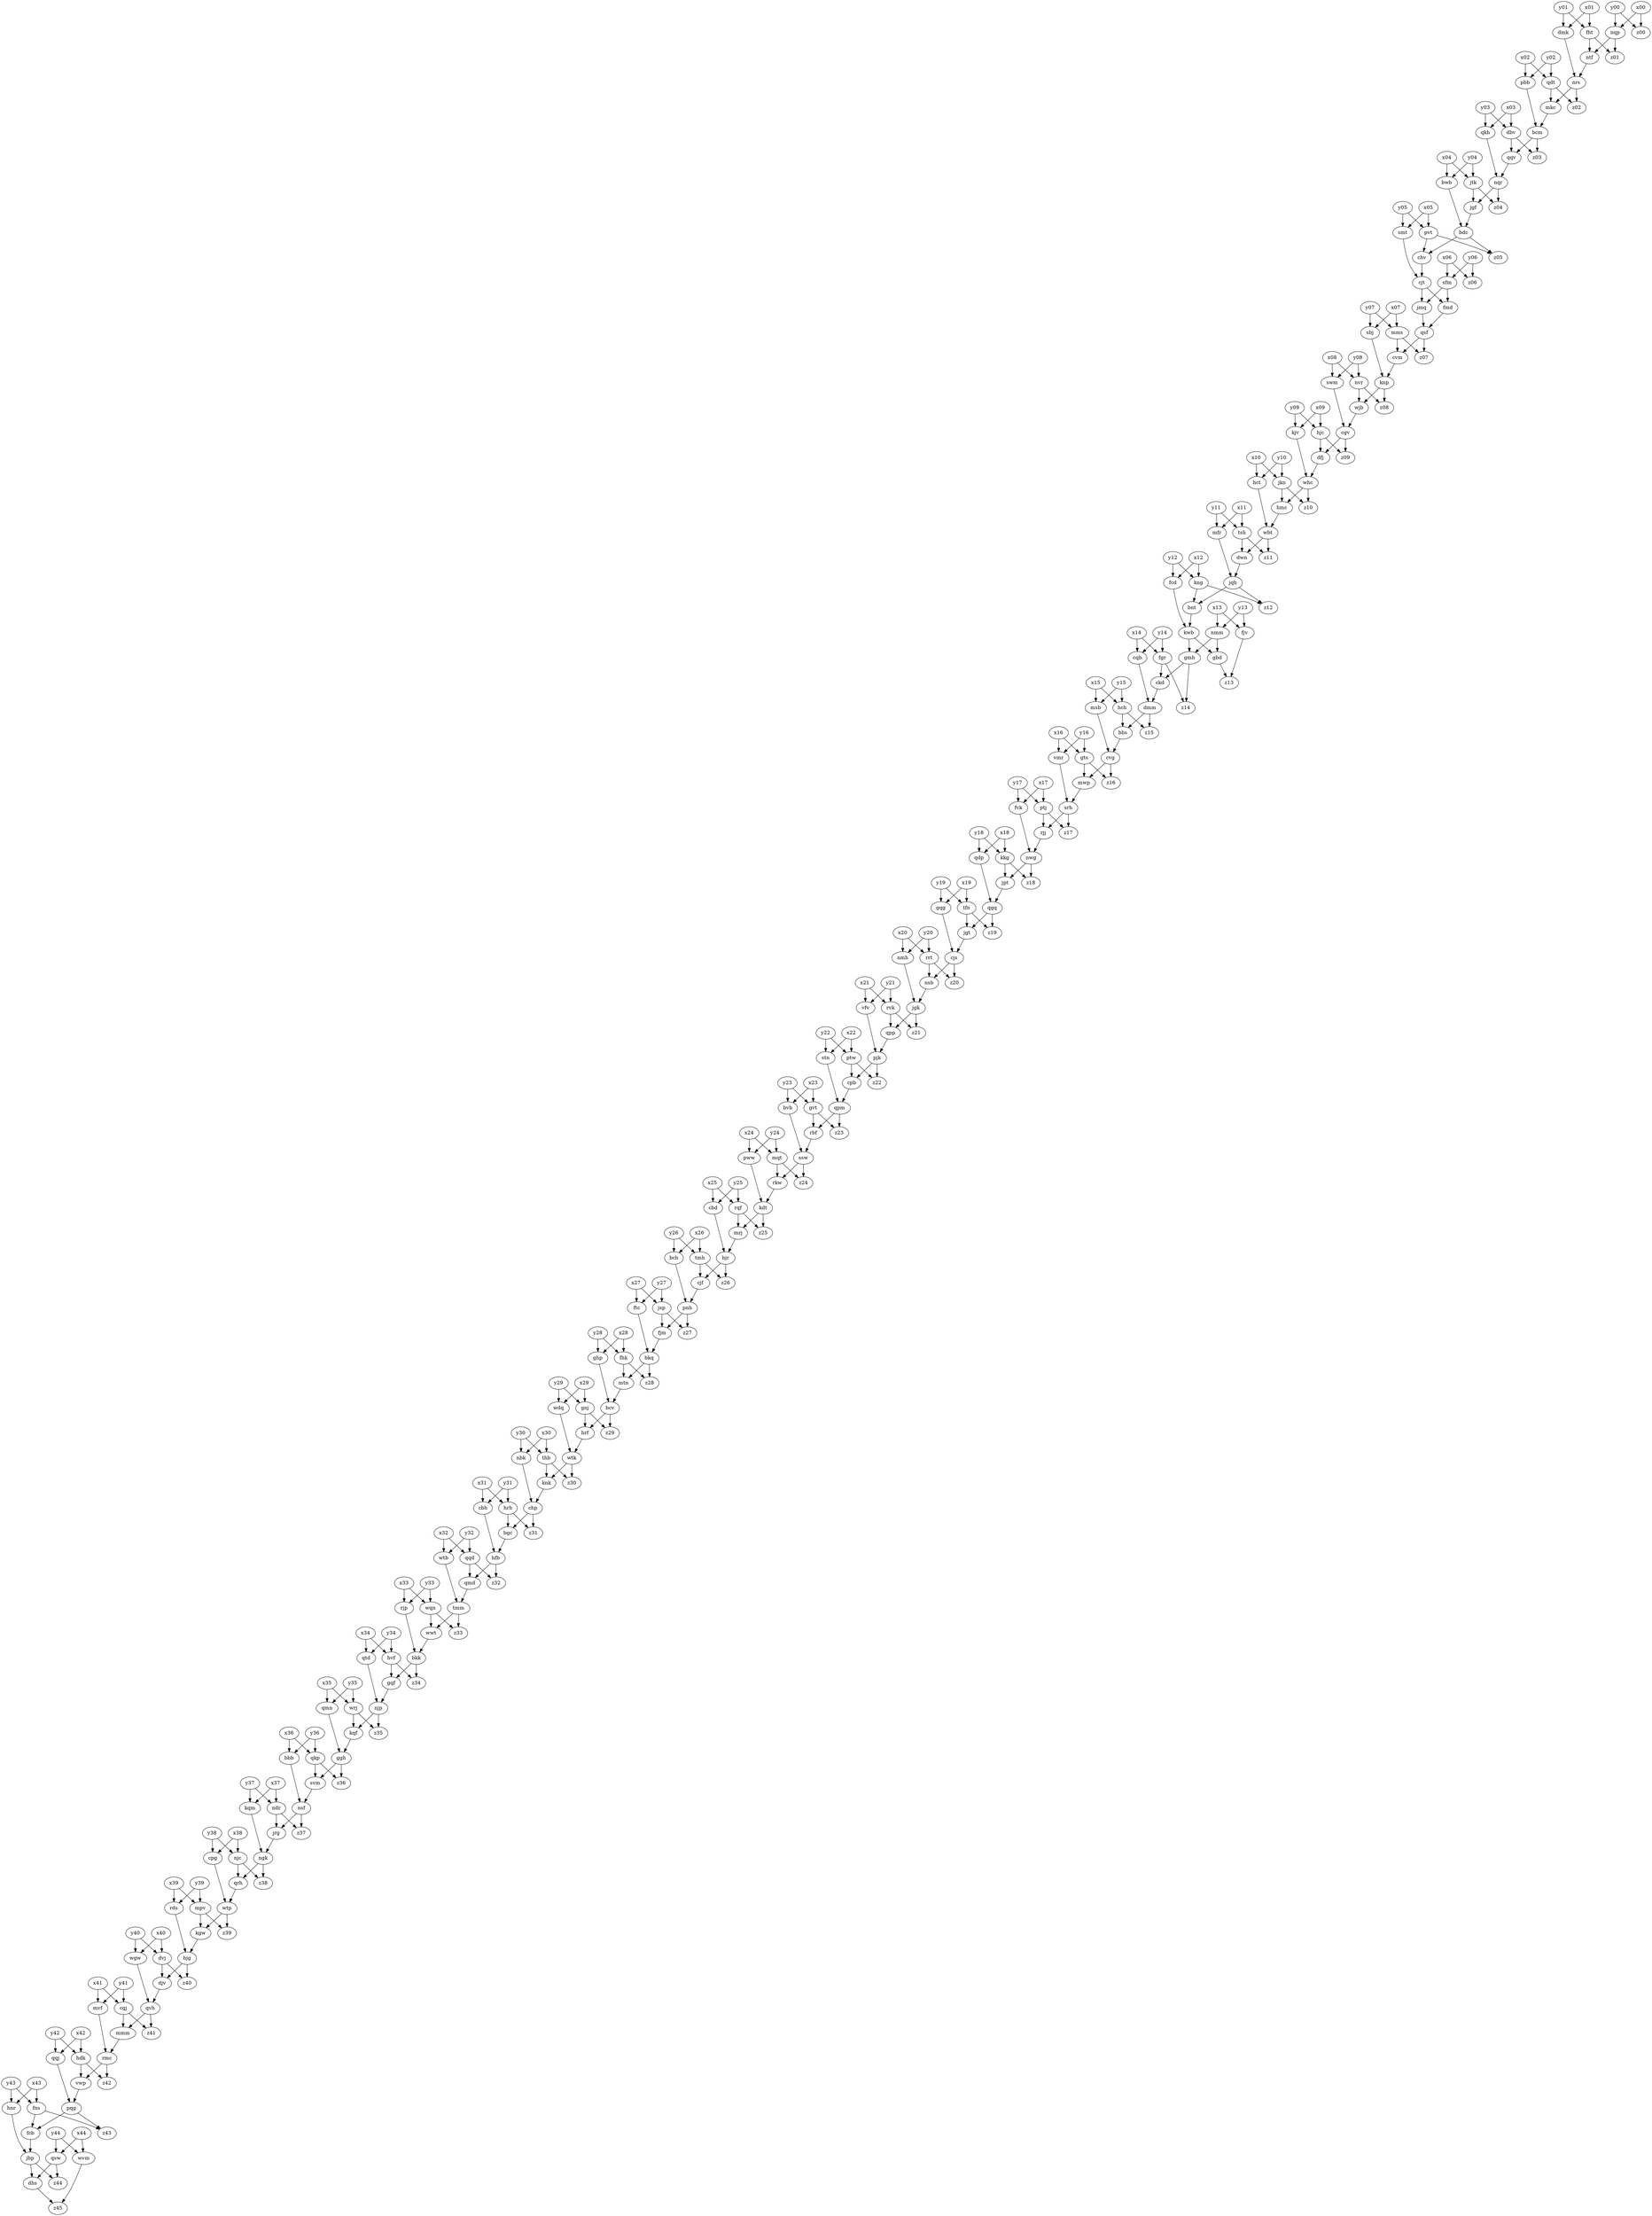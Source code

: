 digraph {
	fht
	x01 -> fht
	y01 -> fht
	wtp
	cpg -> wtp
	qrh -> wtp
	z30
	wtk -> z30
	thb -> z30
	bjr
	mrj -> bjr
	cbd -> bjr
	kng
	y12 -> kng
	x12 -> kng
	bgc
	hrh -> bgc
	chp -> bgc
	z36
	qkp -> z36
	ggh -> z36
	mqt
	x24 -> mqt
	y24 -> mqt
	dhs
	jbp -> dhs
	qsw -> dhs
	z12
	kng -> z12
	jqh -> z12
	rvk
	x21 -> rvk
	y21 -> rvk
	qmd
	qqd -> qmd
	hfb -> qmd
	svm
	ggh -> svm
	qkp -> svm
	bch
	y26 -> bch
	x26 -> bch
	cvm
	mms -> cvm
	qsf -> cvm
	mrj
	kdt -> mrj
	rqf -> mrj
	ngk
	jrg -> ngk
	kqm -> ngk
	fns
	y43 -> fns
	x43 -> fns
	jkn
	x10 -> jkn
	y10 -> jkn
	z09
	hjc -> z09
	cgv -> z09
	cgv
	swm -> cgv
	wjb -> cgv
	fvk
	y17 -> fvk
	x17 -> fvk
	z44
	qsw -> z44
	jbp -> z44
	dmk
	y01 -> dmk
	x01 -> dmk
	gnj
	y29 -> gnj
	x29 -> gnj
	qqd
	x32 -> qqd
	y32 -> qqd
	cbd
	x25 -> cbd
	y25 -> cbd
	bvb
	y23 -> bvb
	x23 -> bvb
	djv
	dvj -> djv
	bjg -> djv
	z03
	dbv -> z03
	bcm -> z03
	qdt
	x02 -> qdt
	y02 -> qdt
	nqr
	qqv -> nqr
	qkh -> nqr
	cjf
	tmh -> cjf
	bjr -> cjf
	z08
	knp -> z08
	nvr -> z08
	z42
	rmc -> z42
	hdk -> z42
	mms
	y07 -> mms
	x07 -> mms
	jgf
	nqr -> jgf
	jtk -> jgf
	qdp
	y18 -> qdp
	x18 -> qdp
	cbh
	x31 -> cbh
	y31 -> cbh
	z06
	x06 -> z06
	y06 -> z06
	bkk
	wwt -> bkk
	rjp -> bkk
	ptj
	y17 -> ptj
	x17 -> ptj
	fgr
	y14 -> fgr
	x14 -> fgr
	tsh
	y11 -> tsh
	x11 -> tsh
	z28
	fhk -> z28
	bkq -> z28
	jpt
	kkg -> jpt
	nwg -> jpt
	qkh
	y03 -> qkh
	x03 -> qkh
	z26
	tmh -> z26
	bjr -> z26
	kdt
	rkw -> kdt
	pww -> kdt
	jgt
	tfn -> jgt
	qgq -> jgt
	z02
	nrs -> z02
	qdt -> z02
	bjg
	kgw -> bjg
	rds -> bjg
	jbp
	fcb -> jbp
	hnr -> jbp
	cpg
	y38 -> cpg
	x38 -> cpg
	z25
	rqf -> z25
	kdt -> z25
	fcd
	y12 -> fcd
	x12 -> fcd
	z27
	pnh -> z27
	jsp -> z27
	z32
	hfb -> z32
	qqd -> z32
	bkq
	ftc -> bkq
	fjm -> bkq
	pvt
	y05 -> pvt
	x05 -> pvt
	fmd
	cjt -> fmd
	sfm -> fmd
	jsp
	x27 -> jsp
	y27 -> jsp
	nsb
	rrt -> nsb
	cjs -> nsb
	dfj
	hjc -> dfj
	cgv -> dfj
	qtd
	x34 -> qtd
	y34 -> qtd
	nqp
	x00 -> nqp
	y00 -> nqp
	mmm
	qvh -> mmm
	cgj -> mmm
	vfv
	x21 -> vfv
	y21 -> vfv
	z16
	gts -> z16
	cvg -> z16
	njc
	x38 -> njc
	y38 -> njc
	bcm
	pbb -> bcm
	mkc -> bcm
	wbt
	hct -> wbt
	hmc -> wbt
	z21
	rvk -> z21
	jgk -> z21
	jmq
	cjt -> jmq
	sfm -> jmq
	nsf
	svm -> nsf
	bbb -> nsf
	nrs
	dmk -> nrs
	ntf -> nrs
	qsw
	y44 -> qsw
	x44 -> qsw
	qkp
	x36 -> qkp
	y36 -> qkp
	ftc
	x27 -> ftc
	y27 -> ftc
	z13
	gbd -> z13
	fjv -> z13
	jgk
	nmh -> jgk
	nsb -> jgk
	nwg
	rjj -> nwg
	fvk -> nwg
	pqg
	qqj -> pqg
	vwp -> pqg
	bwb
	x04 -> bwb
	y04 -> bwb
	rkw
	mqt -> rkw
	ssw -> rkw
	thb
	y30 -> thb
	x30 -> thb
	chv
	bdc -> chv
	pvt -> chv
	kqf
	wrj -> kqf
	njp -> kqf
	z04
	jtk -> z04
	nqr -> z04
	njp
	gqf -> njp
	qtd -> njp
	z38
	njc -> z38
	ngk -> z38
	rds
	x39 -> rds
	y39 -> rds
	hct
	x10 -> hct
	y10 -> hct
	bhs
	hch -> bhs
	dmm -> bhs
	z40
	dvj -> z40
	bjg -> z40
	pww
	y24 -> pww
	x24 -> pww
	dbv
	y03 -> dbv
	x03 -> dbv
	fhk
	y28 -> fhk
	x28 -> fhk
	gmh
	nmm -> gmh
	kwb -> gmh
	pjk
	vfv -> pjk
	qpp -> pjk
	rbf
	gvt -> rbf
	qpm -> rbf
	z20
	rrt -> z20
	cjs -> z20
	z05
	pvt -> z05
	bdc -> z05
	hrh
	y31 -> hrh
	x31 -> hrh
	dvj
	y40 -> dvj
	x40 -> dvj
	ghp
	y28 -> ghp
	x28 -> ghp
	stn
	y22 -> stn
	x22 -> stn
	z18
	nwg -> z18
	kkg -> z18
	cpb
	ptw -> cpb
	pjk -> cpb
	hfb
	cbh -> hfb
	bgc -> hfb
	kkg
	x18 -> kkg
	y18 -> kkg
	wrj
	x35 -> wrj
	y35 -> wrj
	srh
	vmr -> srh
	mwp -> srh
	dwn
	tsh -> dwn
	wbt -> dwn
	z39
	mpv -> z39
	wtp -> z39
	hvf
	y34 -> hvf
	x34 -> hvf
	gqg
	y19 -> gqg
	x19 -> gqg
	kwb
	fcd -> kwb
	bnt -> kwb
	vwp
	hdk -> vwp
	rmc -> vwp
	chp
	nbk -> chp
	knk -> chp
	nbk
	x30 -> nbk
	y30 -> nbk
	ggh
	qmn -> ggh
	kqf -> ggh
	mwp
	gts -> mwp
	cvg -> mwp
	z19
	tfn -> z19
	qgq -> z19
	rjp
	x33 -> rjp
	y33 -> rjp
	mkc
	nrs -> mkc
	qdt -> mkc
	bbb
	y36 -> bbb
	x36 -> bbb
	z11
	wbt -> z11
	tsh -> z11
	whc
	kjv -> whc
	dfj -> whc
	rmc
	mvf -> rmc
	mmm -> rmc
	fjm
	pnh -> fjm
	jsp -> fjm
	mfr
	x11 -> mfr
	y11 -> mfr
	knp
	cvm -> knp
	sbj -> knp
	cjs
	jgt -> cjs
	gqg -> cjs
	nvr
	x08 -> nvr
	y08 -> nvr
	mpv
	y39 -> mpv
	x39 -> mpv
	wwt
	tmm -> wwt
	wqn -> wwt
	tmm
	qmd -> tmm
	wtb -> tmm
	ckd
	fgr -> ckd
	gmh -> ckd
	z35
	wrj -> z35
	njp -> z35
	wtk
	wdq -> wtk
	hrf -> wtk
	hdk
	y42 -> hdk
	x42 -> hdk
	bnt
	jqh -> bnt
	kng -> bnt
	ssw
	bvb -> ssw
	rbf -> ssw
	z41
	cgj -> z41
	qvh -> z41
	nmm
	x13 -> nmm
	y13 -> nmm
	rjj
	ptj -> rjj
	srh -> rjj
	fjv
	x13 -> fjv
	y13 -> fjv
	hnr
	x43 -> hnr
	y43 -> hnr
	z34
	hvf -> z34
	bkk -> z34
	hch
	x15 -> hch
	y15 -> hch
	cqb
	y14 -> cqb
	x14 -> cqb
	qsf
	fmd -> qsf
	jmq -> qsf
	qrh
	ngk -> qrh
	njc -> qrh
	cgj
	x41 -> cgj
	y41 -> cgj
	sbj
	x07 -> sbj
	y07 -> sbj
	gbd
	nmm -> gbd
	kwb -> gbd
	z14
	gmh -> z14
	fgr -> z14
	z29
	gnj -> z29
	bcv -> z29
	wtb
	y32 -> wtb
	x32 -> wtb
	swm
	x08 -> swm
	y08 -> swm
	wdq
	y29 -> wdq
	x29 -> wdq
	z43
	pqg -> z43
	fns -> z43
	jrg
	ndr -> jrg
	nsf -> jrg
	qqv
	bcm -> qqv
	dbv -> qqv
	qpp
	jgk -> qpp
	rvk -> qpp
	z23
	gvt -> z23
	qpm -> z23
	ptw
	x22 -> ptw
	y22 -> ptw
	pbb
	y02 -> pbb
	x02 -> pbb
	qgq
	jpt -> qgq
	qdp -> qgq
	z37
	nsf -> z37
	ndr -> z37
	cvg
	bhs -> cvg
	msb -> cvg
	kjv
	y09 -> kjv
	x09 -> kjv
	jqh
	dwn -> jqh
	mfr -> jqh
	qmn
	x35 -> qmn
	y35 -> qmn
	bdc
	jgf -> bdc
	bwb -> bdc
	hjc
	y09 -> hjc
	x09 -> hjc
	z22
	pjk -> z22
	ptw -> z22
	tfn
	x19 -> tfn
	y19 -> tfn
	hrf
	bcv -> hrf
	gnj -> hrf
	vmr
	x16 -> vmr
	y16 -> vmr
	z17
	srh -> z17
	ptj -> z17
	wgw
	y40 -> wgw
	x40 -> wgw
	jtk
	x04 -> jtk
	y04 -> jtk
	hmc
	jkn -> hmc
	whc -> hmc
	z31
	chp -> z31
	hrh -> z31
	qpm
	cpb -> qpm
	stn -> qpm
	qqj
	y42 -> qqj
	x42 -> qqj
	mtn
	fhk -> mtn
	bkq -> mtn
	ndr
	y37 -> ndr
	x37 -> ndr
	z01
	fht -> z01
	nqp -> z01
	rqf
	x25 -> rqf
	y25 -> rqf
	fcb
	fns -> fcb
	pqg -> fcb
	z33
	tmm -> z33
	wqn -> z33
	pnh
	cjf -> pnh
	bch -> pnh
	gvt
	x23 -> gvt
	y23 -> gvt
	z07
	mms -> z07
	qsf -> z07
	gqf
	hvf -> gqf
	bkk -> gqf
	wqn
	x33 -> wqn
	y33 -> wqn
	kqm
	y37 -> kqm
	x37 -> kqm
	msb
	y15 -> msb
	x15 -> msb
	nmh
	x20 -> nmh
	y20 -> nmh
	knk
	wtk -> knk
	thb -> knk
	bcv
	mtn -> bcv
	ghp -> bcv
	z45
	wvm -> z45
	dhs -> z45
	qvh
	wgw -> qvh
	djv -> qvh
	dmm
	ckd -> dmm
	cqb -> dmm
	mvf
	x41 -> mvf
	y41 -> mvf
	smt
	y05 -> smt
	x05 -> smt
	z15
	hch -> z15
	dmm -> z15
	wvm
	y44 -> wvm
	x44 -> wvm
	cjt
	smt -> cjt
	chv -> cjt
	wjb
	knp -> wjb
	nvr -> wjb
	sfm
	x06 -> sfm
	y06 -> sfm
	tmh
	x26 -> tmh
	y26 -> tmh
	kgw
	wtp -> kgw
	mpv -> kgw
	rrt
	y20 -> rrt
	x20 -> rrt
	z24
	ssw -> z24
	mqt -> z24
	ntf
	nqp -> ntf
	fht -> ntf
	z00
	y00 -> z00
	x00 -> z00
	z10
	jkn -> z10
	whc -> z10
	gts
	y16 -> gts
	x16 -> gts
	subgraph terminal_rank {
	}
	z00 -> z01 [style=invis]
	z01 -> z02 [style=invis]
	z02 -> z03 [style=invis]
	z03 -> z04 [style=invis]
	z04 -> z05 [style=invis]
	z05 -> z06 [style=invis]
	z06 -> z07 [style=invis]
	z07 -> z08 [style=invis]
	z08 -> z09 [style=invis]
	z09 -> z10 [style=invis]
	z10 -> z11 [style=invis]
	z11 -> z12 [style=invis]
	z12 -> z13 [style=invis]
	z13 -> z14 [style=invis]
	z14 -> z15 [style=invis]
	z15 -> z16 [style=invis]
	z16 -> z17 [style=invis]
	z17 -> z18 [style=invis]
	z18 -> z19 [style=invis]
	z19 -> z20 [style=invis]
	z20 -> z21 [style=invis]
	z21 -> z22 [style=invis]
	z22 -> z23 [style=invis]
	z23 -> z24 [style=invis]
	z24 -> z25 [style=invis]
	z25 -> z26 [style=invis]
	z26 -> z27 [style=invis]
	z27 -> z28 [style=invis]
	z28 -> z29 [style=invis]
	z29 -> z30 [style=invis]
	z30 -> z31 [style=invis]
	z31 -> z32 [style=invis]
	z32 -> z33 [style=invis]
	z33 -> z34 [style=invis]
	z34 -> z35 [style=invis]
	z35 -> z36 [style=invis]
	z36 -> z37 [style=invis]
	z37 -> z38 [style=invis]
	z38 -> z39 [style=invis]
	z39 -> z40 [style=invis]
	z40 -> z41 [style=invis]
	z41 -> z42 [style=invis]
	z42 -> z43 [style=invis]
	z43 -> z44 [style=invis]
	z44 -> z45 [style=invis]
}
